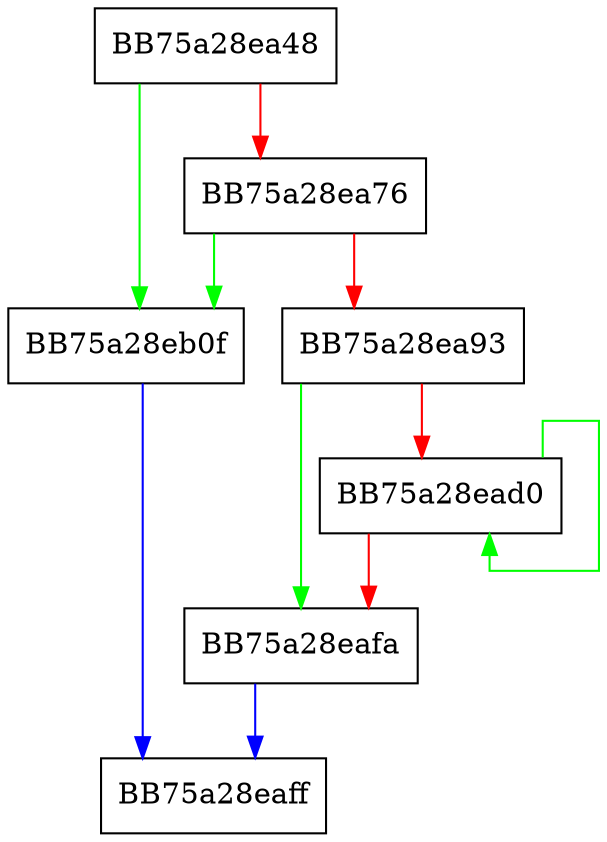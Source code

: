 digraph rehash {
  node [shape="box"];
  graph [splines=ortho];
  BB75a28ea48 -> BB75a28eb0f [color="green"];
  BB75a28ea48 -> BB75a28ea76 [color="red"];
  BB75a28ea76 -> BB75a28eb0f [color="green"];
  BB75a28ea76 -> BB75a28ea93 [color="red"];
  BB75a28ea93 -> BB75a28eafa [color="green"];
  BB75a28ea93 -> BB75a28ead0 [color="red"];
  BB75a28ead0 -> BB75a28ead0 [color="green"];
  BB75a28ead0 -> BB75a28eafa [color="red"];
  BB75a28eafa -> BB75a28eaff [color="blue"];
  BB75a28eb0f -> BB75a28eaff [color="blue"];
}